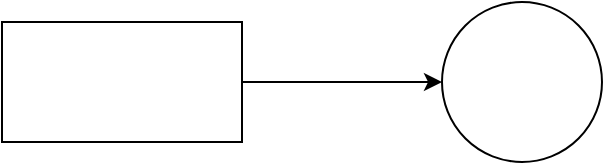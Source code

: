 <mxfile version="16.6.4" type="github" pages="2">
  <diagram id="QvBSyUpBGjAhoO3pgZVX" name="Page-1">
    <mxGraphModel dx="923" dy="696" grid="1" gridSize="10" guides="1" tooltips="1" connect="1" arrows="1" fold="1" page="1" pageScale="1" pageWidth="827" pageHeight="1169" math="0" shadow="0">
      <root>
        <mxCell id="0" />
        <mxCell id="1" parent="0" />
        <mxCell id="FnJiNFCdWYFVAT-VuP6k-2" style="edgeStyle=orthogonalEdgeStyle;rounded=0;orthogonalLoop=1;jettySize=auto;html=1;entryX=0;entryY=0.5;entryDx=0;entryDy=0;" parent="1" source="g-33PEAelD1G8-IPkr1b-1" target="FnJiNFCdWYFVAT-VuP6k-1" edge="1">
          <mxGeometry relative="1" as="geometry" />
        </mxCell>
        <mxCell id="g-33PEAelD1G8-IPkr1b-1" value="" style="rounded=0;whiteSpace=wrap;html=1;" parent="1" vertex="1">
          <mxGeometry x="160" y="130" width="120" height="60" as="geometry" />
        </mxCell>
        <mxCell id="FnJiNFCdWYFVAT-VuP6k-1" value="" style="ellipse;whiteSpace=wrap;html=1;aspect=fixed;" parent="1" vertex="1">
          <mxGeometry x="380" y="120" width="80" height="80" as="geometry" />
        </mxCell>
      </root>
    </mxGraphModel>
  </diagram>
  <diagram id="Hz0FGNC7tXJTQxcZjTDV" name="Page-2">
    <mxGraphModel dx="923" dy="696" grid="1" gridSize="10" guides="1" tooltips="1" connect="1" arrows="1" fold="1" page="1" pageScale="1" pageWidth="827" pageHeight="1169" math="0" shadow="0">
      <root>
        <mxCell id="7rZm9w_cu8_PBUjoBXe1-0" />
        <mxCell id="7rZm9w_cu8_PBUjoBXe1-1" parent="7rZm9w_cu8_PBUjoBXe1-0" />
        <mxCell id="7rZm9w_cu8_PBUjoBXe1-2" value="" style="ellipse;whiteSpace=wrap;html=1;aspect=fixed;" vertex="1" parent="7rZm9w_cu8_PBUjoBXe1-1">
          <mxGeometry x="290" y="310" width="80" height="80" as="geometry" />
        </mxCell>
      </root>
    </mxGraphModel>
  </diagram>
</mxfile>
